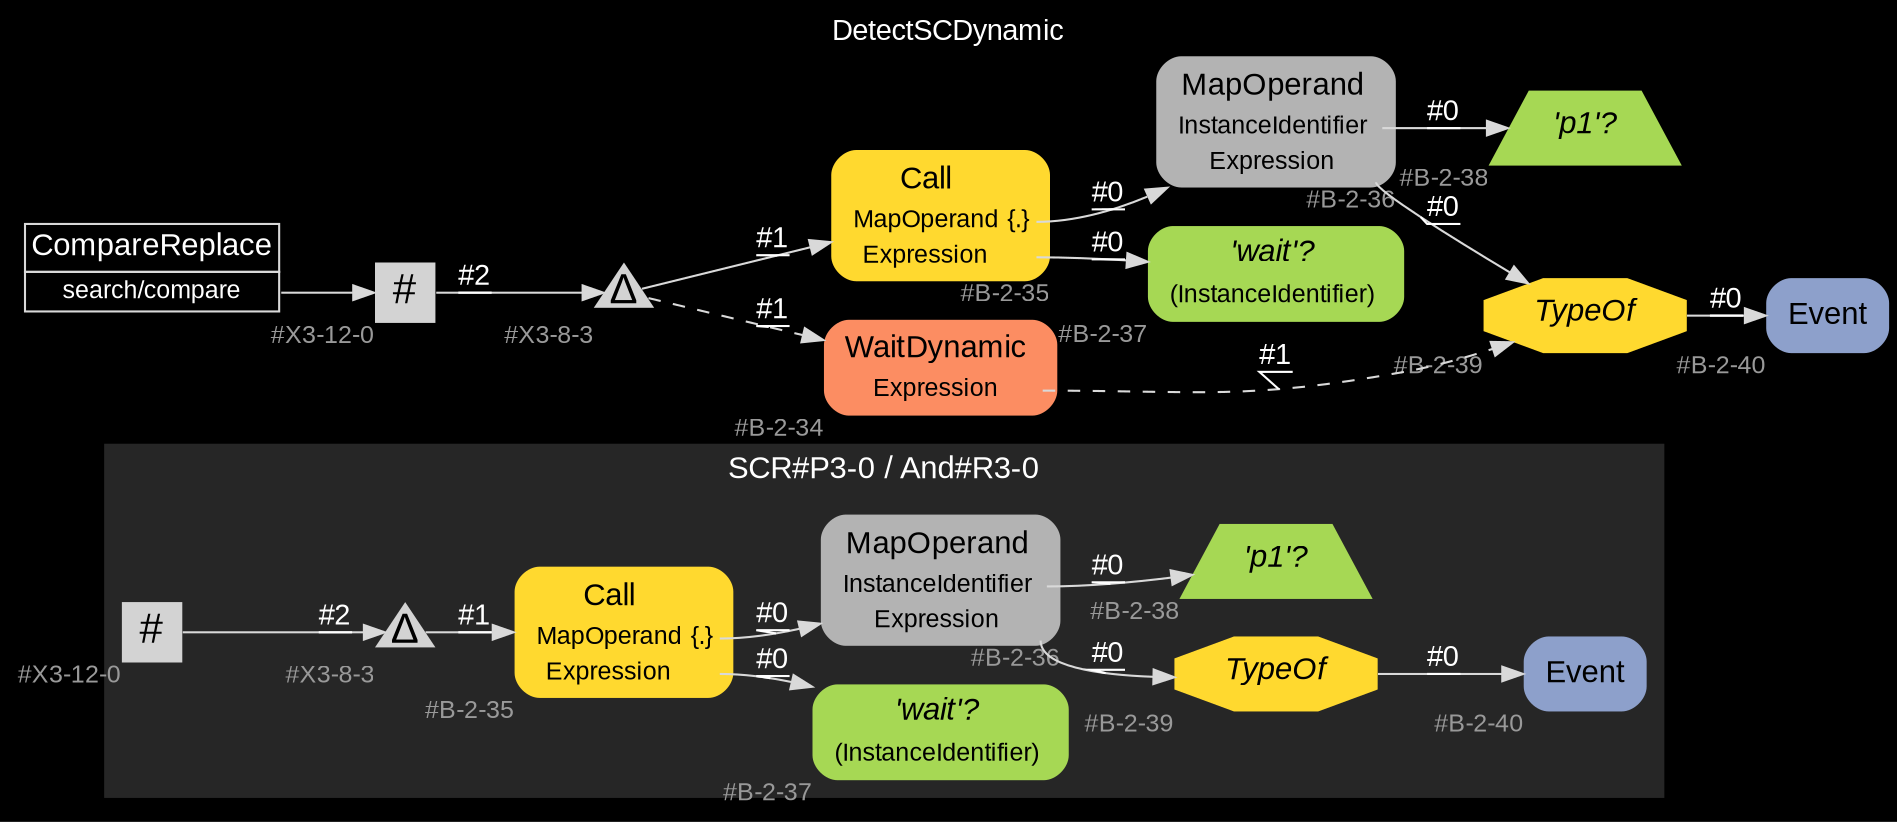 digraph "DetectSCDynamic" {
label = "DetectSCDynamic"
labelloc = t
graph [
    rankdir = "LR"
    ranksep = 0.3
    bgcolor = black
    color = grey85
    fontcolor = white
    fontname = "Arial"
];
node [
    fontname = "Arial"
];
edge [
    fontname = "Arial"
];

// -------------------- figure And#R3-0 --------------------
// -------- region And#R3-0 ----------
subgraph "clusterAnd#R3-0" {
    label = "SCR#P3-0 / And#R3-0"
    style = "filled"
    color = gray15
    fontsize = "15"
    // -------- block And#R3-0/#X3-8-3 ----------
    "And#R3-0/#X3-8-3" [
        xlabel = "#X3-8-3"
        fontsize = "12"
        fontcolor = grey60
        shape = "triangle"
        label = <<FONT COLOR="black" POINT-SIZE="20">Δ</FONT>>
        style = "filled"
        penwidth = 0.0
        fixedsize = true
        width = 0.4
        height = 0.4
    ];
    
    // -------- block And#R3-0/#X3-12-0 ----------
    "And#R3-0/#X3-12-0" [
        xlabel = "#X3-12-0"
        fontsize = "12"
        fontcolor = grey60
        shape = "square"
        label = <<FONT COLOR="black" POINT-SIZE="20">#</FONT>>
        style = "filled"
        penwidth = 0.0
        fixedsize = true
        width = 0.4
        height = 0.4
    ];
    
    // -------- block And#R3-0/#B-2-35 ----------
    "And#R3-0/#B-2-35" [
        fillcolor = "/set28/6"
        xlabel = "#B-2-35"
        fontsize = "12"
        fontcolor = grey60
        shape = "plaintext"
        label = <<TABLE BORDER="0" CELLBORDER="0" CELLSPACING="0">
         <TR><TD><FONT COLOR="black" POINT-SIZE="15">Call</FONT></TD></TR>
         <TR><TD><FONT COLOR="black" POINT-SIZE="12">MapOperand</FONT></TD><TD PORT="port0"><FONT COLOR="black" POINT-SIZE="12">{.}</FONT></TD></TR>
         <TR><TD><FONT COLOR="black" POINT-SIZE="12">Expression</FONT></TD><TD PORT="port1"></TD></TR>
        </TABLE>>
        style = "rounded,filled"
    ];
    
    // -------- block And#R3-0/#B-2-36 ----------
    "And#R3-0/#B-2-36" [
        fillcolor = "/set28/8"
        xlabel = "#B-2-36"
        fontsize = "12"
        fontcolor = grey60
        shape = "plaintext"
        label = <<TABLE BORDER="0" CELLBORDER="0" CELLSPACING="0">
         <TR><TD><FONT COLOR="black" POINT-SIZE="15">MapOperand</FONT></TD></TR>
         <TR><TD><FONT COLOR="black" POINT-SIZE="12">InstanceIdentifier</FONT></TD><TD PORT="port0"></TD></TR>
         <TR><TD><FONT COLOR="black" POINT-SIZE="12">Expression</FONT></TD><TD PORT="port1"></TD></TR>
        </TABLE>>
        style = "rounded,filled"
    ];
    
    // -------- block And#R3-0/#B-2-37 ----------
    "And#R3-0/#B-2-37" [
        fillcolor = "/set28/5"
        xlabel = "#B-2-37"
        fontsize = "12"
        fontcolor = grey60
        shape = "plaintext"
        label = <<TABLE BORDER="0" CELLBORDER="0" CELLSPACING="0">
         <TR><TD><FONT COLOR="black" POINT-SIZE="15"><I>'wait'?</I></FONT></TD></TR>
         <TR><TD><FONT COLOR="black" POINT-SIZE="12">(InstanceIdentifier)</FONT></TD><TD PORT="port0"></TD></TR>
        </TABLE>>
        style = "rounded,filled"
    ];
    
    // -------- block And#R3-0/#B-2-39 ----------
    "And#R3-0/#B-2-39" [
        fillcolor = "/set28/6"
        xlabel = "#B-2-39"
        fontsize = "12"
        fontcolor = grey60
        shape = "octagon"
        label = <<FONT COLOR="black" POINT-SIZE="15"><I>TypeOf</I></FONT>>
        style = "filled"
        penwidth = 0.0
    ];
    
    // -------- block And#R3-0/#B-2-38 ----------
    "And#R3-0/#B-2-38" [
        fillcolor = "/set28/5"
        xlabel = "#B-2-38"
        fontsize = "12"
        fontcolor = grey60
        shape = "trapezium"
        label = <<FONT COLOR="black" POINT-SIZE="15"><I>'p1'?</I></FONT>>
        style = "filled"
        penwidth = 0.0
    ];
    
    // -------- block And#R3-0/#B-2-40 ----------
    "And#R3-0/#B-2-40" [
        fillcolor = "/set28/3"
        xlabel = "#B-2-40"
        fontsize = "12"
        fontcolor = grey60
        shape = "plaintext"
        label = <<TABLE BORDER="0" CELLBORDER="0" CELLSPACING="0">
         <TR><TD><FONT COLOR="black" POINT-SIZE="15">Event</FONT></TD></TR>
        </TABLE>>
        style = "rounded,filled"
    ];
    
}

"And#R3-0/#X3-8-3" -> "And#R3-0/#B-2-35" [
    label = "#1"
    decorate = true
    color = grey85
    fontcolor = white
];

"And#R3-0/#X3-12-0" -> "And#R3-0/#X3-8-3" [
    label = "#2"
    decorate = true
    color = grey85
    fontcolor = white
];

"And#R3-0/#B-2-35":port0 -> "And#R3-0/#B-2-36" [
    label = "#0"
    decorate = true
    color = grey85
    fontcolor = white
];

"And#R3-0/#B-2-35":port1 -> "And#R3-0/#B-2-37" [
    label = "#0"
    decorate = true
    color = grey85
    fontcolor = white
];

"And#R3-0/#B-2-36":port0 -> "And#R3-0/#B-2-38" [
    label = "#0"
    decorate = true
    color = grey85
    fontcolor = white
];

"And#R3-0/#B-2-36":port1 -> "And#R3-0/#B-2-39" [
    label = "#0"
    decorate = true
    color = grey85
    fontcolor = white
];

"And#R3-0/#B-2-39" -> "And#R3-0/#B-2-40" [
    label = "#0"
    decorate = true
    color = grey85
    fontcolor = white
];


// -------------------- transformation figure --------------------
// -------- block CR#X3-10-3 ----------
"CR#X3-10-3" [
    fillcolor = black
    fontsize = "12"
    fontcolor = grey60
    shape = "plaintext"
    label = <<TABLE BORDER="0" CELLBORDER="1" CELLSPACING="0">
     <TR><TD><FONT COLOR="white" POINT-SIZE="15">CompareReplace</FONT></TD></TR>
     <TR><TD PORT="port0"><FONT COLOR="white" POINT-SIZE="12">search/compare</FONT></TD></TR>
    </TABLE>>
    style = "filled"
    color = grey85
];

// -------- block #X3-12-0 ----------
"#X3-12-0" [
    xlabel = "#X3-12-0"
    fontsize = "12"
    fontcolor = grey60
    shape = "square"
    label = <<FONT COLOR="black" POINT-SIZE="20">#</FONT>>
    style = "filled"
    penwidth = 0.0
    fixedsize = true
    width = 0.4
    height = 0.4
];

// -------- block #X3-8-3 ----------
"#X3-8-3" [
    xlabel = "#X3-8-3"
    fontsize = "12"
    fontcolor = grey60
    shape = "triangle"
    label = <<FONT COLOR="black" POINT-SIZE="20">Δ</FONT>>
    style = "filled"
    penwidth = 0.0
    fixedsize = true
    width = 0.4
    height = 0.4
];

// -------- block #B-2-35 ----------
"#B-2-35" [
    fillcolor = "/set28/6"
    xlabel = "#B-2-35"
    fontsize = "12"
    fontcolor = grey60
    shape = "plaintext"
    label = <<TABLE BORDER="0" CELLBORDER="0" CELLSPACING="0">
     <TR><TD><FONT COLOR="black" POINT-SIZE="15">Call</FONT></TD></TR>
     <TR><TD><FONT COLOR="black" POINT-SIZE="12">MapOperand</FONT></TD><TD PORT="port0"><FONT COLOR="black" POINT-SIZE="12">{.}</FONT></TD></TR>
     <TR><TD><FONT COLOR="black" POINT-SIZE="12">Expression</FONT></TD><TD PORT="port1"></TD></TR>
    </TABLE>>
    style = "rounded,filled"
];

// -------- block #B-2-36 ----------
"#B-2-36" [
    fillcolor = "/set28/8"
    xlabel = "#B-2-36"
    fontsize = "12"
    fontcolor = grey60
    shape = "plaintext"
    label = <<TABLE BORDER="0" CELLBORDER="0" CELLSPACING="0">
     <TR><TD><FONT COLOR="black" POINT-SIZE="15">MapOperand</FONT></TD></TR>
     <TR><TD><FONT COLOR="black" POINT-SIZE="12">InstanceIdentifier</FONT></TD><TD PORT="port0"></TD></TR>
     <TR><TD><FONT COLOR="black" POINT-SIZE="12">Expression</FONT></TD><TD PORT="port1"></TD></TR>
    </TABLE>>
    style = "rounded,filled"
];

// -------- block #B-2-38 ----------
"#B-2-38" [
    fillcolor = "/set28/5"
    xlabel = "#B-2-38"
    fontsize = "12"
    fontcolor = grey60
    shape = "trapezium"
    label = <<FONT COLOR="black" POINT-SIZE="15"><I>'p1'?</I></FONT>>
    style = "filled"
    penwidth = 0.0
];

// -------- block #B-2-39 ----------
"#B-2-39" [
    fillcolor = "/set28/6"
    xlabel = "#B-2-39"
    fontsize = "12"
    fontcolor = grey60
    shape = "octagon"
    label = <<FONT COLOR="black" POINT-SIZE="15"><I>TypeOf</I></FONT>>
    style = "filled"
    penwidth = 0.0
];

// -------- block #B-2-40 ----------
"#B-2-40" [
    fillcolor = "/set28/3"
    xlabel = "#B-2-40"
    fontsize = "12"
    fontcolor = grey60
    shape = "plaintext"
    label = <<TABLE BORDER="0" CELLBORDER="0" CELLSPACING="0">
     <TR><TD><FONT COLOR="black" POINT-SIZE="15">Event</FONT></TD></TR>
    </TABLE>>
    style = "rounded,filled"
];

// -------- block #B-2-37 ----------
"#B-2-37" [
    fillcolor = "/set28/5"
    xlabel = "#B-2-37"
    fontsize = "12"
    fontcolor = grey60
    shape = "plaintext"
    label = <<TABLE BORDER="0" CELLBORDER="0" CELLSPACING="0">
     <TR><TD><FONT COLOR="black" POINT-SIZE="15"><I>'wait'?</I></FONT></TD></TR>
     <TR><TD><FONT COLOR="black" POINT-SIZE="12">(InstanceIdentifier)</FONT></TD><TD PORT="port0"></TD></TR>
    </TABLE>>
    style = "rounded,filled"
];

// -------- block #B-2-34 ----------
"#B-2-34" [
    fillcolor = "/set28/2"
    xlabel = "#B-2-34"
    fontsize = "12"
    fontcolor = grey60
    shape = "plaintext"
    label = <<TABLE BORDER="0" CELLBORDER="0" CELLSPACING="0">
     <TR><TD><FONT COLOR="black" POINT-SIZE="15">WaitDynamic</FONT></TD></TR>
     <TR><TD><FONT COLOR="black" POINT-SIZE="12">Expression</FONT></TD><TD PORT="port0"></TD></TR>
    </TABLE>>
    style = "rounded,filled"
];

"CR#X3-10-3":port0 -> "#X3-12-0" [
    label = ""
    decorate = true
    color = grey85
    fontcolor = white
];

"#X3-12-0" -> "#X3-8-3" [
    label = "#2"
    decorate = true
    color = grey85
    fontcolor = white
];

"#X3-8-3" -> "#B-2-35" [
    label = "#1"
    decorate = true
    color = grey85
    fontcolor = white
];

"#X3-8-3" -> "#B-2-34" [
    style="dashed"
    label = "#1"
    decorate = true
    color = grey85
    fontcolor = white
];

"#B-2-35":port0 -> "#B-2-36" [
    label = "#0"
    decorate = true
    color = grey85
    fontcolor = white
];

"#B-2-35":port1 -> "#B-2-37" [
    label = "#0"
    decorate = true
    color = grey85
    fontcolor = white
];

"#B-2-36":port0 -> "#B-2-38" [
    label = "#0"
    decorate = true
    color = grey85
    fontcolor = white
];

"#B-2-36":port1 -> "#B-2-39" [
    label = "#0"
    decorate = true
    color = grey85
    fontcolor = white
];

"#B-2-39" -> "#B-2-40" [
    label = "#0"
    decorate = true
    color = grey85
    fontcolor = white
];

"#B-2-34":port0 -> "#B-2-39" [
    style="dashed"
    label = "#1"
    decorate = true
    color = grey85
    fontcolor = white
];


}
